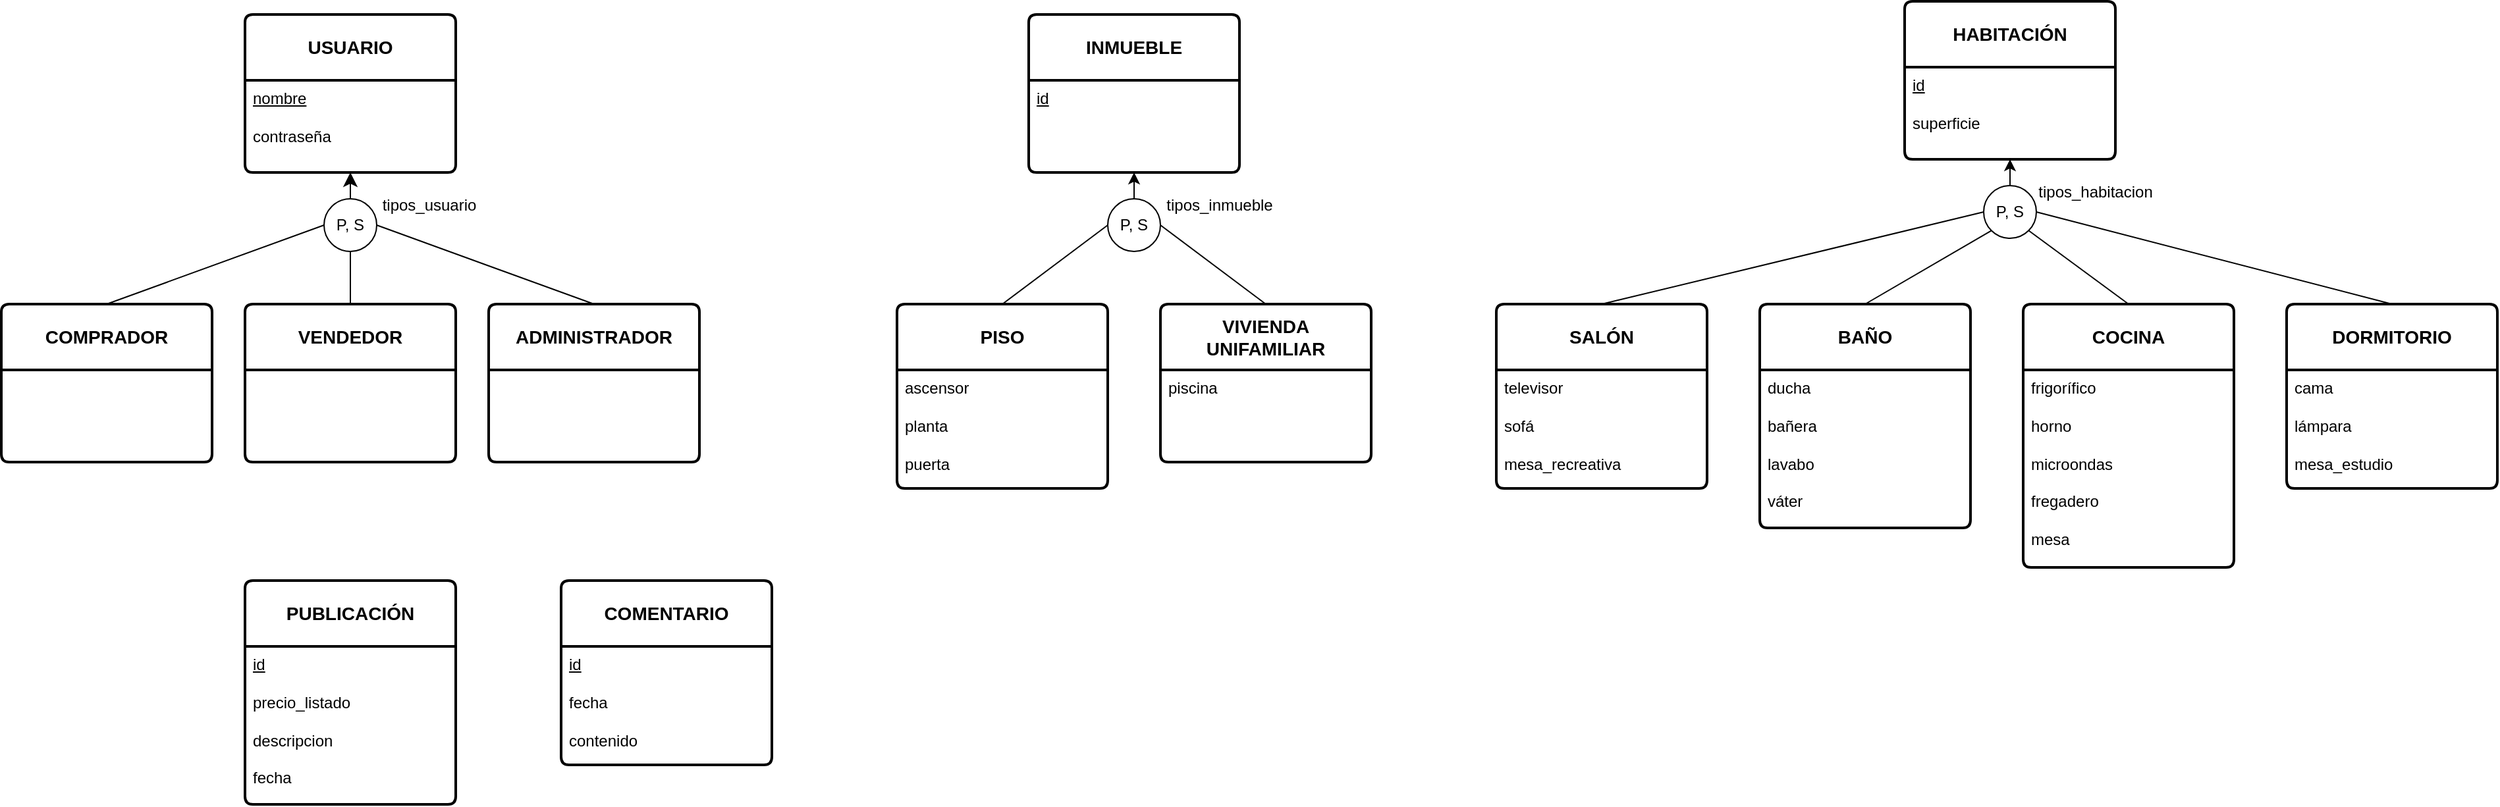 <mxfile version="27.0.5">
  <diagram id="R2lEEEUBdFMjLlhIrx00" name="Page-1">
    <mxGraphModel dx="1216" dy="645" grid="1" gridSize="10" guides="1" tooltips="1" connect="1" arrows="1" fold="1" page="1" pageScale="1" pageWidth="850" pageHeight="1100" math="0" shadow="0" extFonts="Permanent Marker^https://fonts.googleapis.com/css?family=Permanent+Marker">
      <root>
        <mxCell id="0" />
        <mxCell id="1" parent="0" />
        <mxCell id="4e2i7B92s4lmDY4O2SuO-6" value="&lt;b&gt;USUARIO&lt;/b&gt;" style="swimlane;childLayout=stackLayout;horizontal=1;startSize=50;horizontalStack=0;rounded=1;fontSize=14;fontStyle=0;strokeWidth=2;resizeParent=0;resizeLast=1;shadow=0;dashed=0;align=center;arcSize=4;whiteSpace=wrap;html=1;" parent="1" vertex="1">
          <mxGeometry x="280" y="180" width="160" height="120" as="geometry" />
        </mxCell>
        <mxCell id="4e2i7B92s4lmDY4O2SuO-7" value="&lt;u&gt;nombre&lt;/u&gt;&lt;br&gt;&lt;br&gt;&lt;div&gt;contraseña&lt;/div&gt;" style="align=left;strokeColor=none;fillColor=none;spacingLeft=4;spacingRight=4;fontSize=12;verticalAlign=top;resizable=0;rotatable=0;part=1;html=1;whiteSpace=wrap;" parent="4e2i7B92s4lmDY4O2SuO-6" vertex="1">
          <mxGeometry y="50" width="160" height="70" as="geometry" />
        </mxCell>
        <mxCell id="4e2i7B92s4lmDY4O2SuO-20" style="edgeStyle=none;curved=1;rounded=0;orthogonalLoop=1;jettySize=auto;html=1;exitX=0.5;exitY=0;exitDx=0;exitDy=0;entryX=0;entryY=0.5;entryDx=0;entryDy=0;fontSize=12;startSize=8;endSize=8;endArrow=none;startFill=0;" parent="1" source="4e2i7B92s4lmDY4O2SuO-8" target="4e2i7B92s4lmDY4O2SuO-13" edge="1">
          <mxGeometry relative="1" as="geometry" />
        </mxCell>
        <mxCell id="4e2i7B92s4lmDY4O2SuO-8" value="&lt;b&gt;COMPRADOR&lt;/b&gt;" style="swimlane;childLayout=stackLayout;horizontal=1;startSize=50;horizontalStack=0;rounded=1;fontSize=14;fontStyle=0;strokeWidth=2;resizeParent=0;resizeLast=1;shadow=0;dashed=0;align=center;arcSize=4;whiteSpace=wrap;html=1;" parent="1" vertex="1">
          <mxGeometry x="95" y="400" width="160" height="120" as="geometry" />
        </mxCell>
        <mxCell id="4e2i7B92s4lmDY4O2SuO-19" style="edgeStyle=none;curved=1;rounded=0;orthogonalLoop=1;jettySize=auto;html=1;exitX=0.5;exitY=0;exitDx=0;exitDy=0;entryX=0.5;entryY=1;entryDx=0;entryDy=0;fontSize=12;startSize=8;endSize=8;endArrow=none;startFill=0;" parent="1" source="4e2i7B92s4lmDY4O2SuO-10" target="4e2i7B92s4lmDY4O2SuO-13" edge="1">
          <mxGeometry relative="1" as="geometry" />
        </mxCell>
        <mxCell id="4e2i7B92s4lmDY4O2SuO-10" value="&lt;b&gt;VENDEDOR&lt;/b&gt;" style="swimlane;childLayout=stackLayout;horizontal=1;startSize=50;horizontalStack=0;rounded=1;fontSize=14;fontStyle=0;strokeWidth=2;resizeParent=0;resizeLast=1;shadow=0;dashed=0;align=center;arcSize=4;whiteSpace=wrap;html=1;" parent="1" vertex="1">
          <mxGeometry x="280" y="400" width="160" height="120" as="geometry" />
        </mxCell>
        <mxCell id="4e2i7B92s4lmDY4O2SuO-18" style="edgeStyle=none;curved=1;rounded=0;orthogonalLoop=1;jettySize=auto;html=1;exitX=0.5;exitY=0;exitDx=0;exitDy=0;entryX=1;entryY=0.5;entryDx=0;entryDy=0;fontSize=12;startSize=8;endSize=8;endArrow=none;startFill=0;" parent="1" source="4e2i7B92s4lmDY4O2SuO-11" target="4e2i7B92s4lmDY4O2SuO-13" edge="1">
          <mxGeometry relative="1" as="geometry" />
        </mxCell>
        <mxCell id="4e2i7B92s4lmDY4O2SuO-11" value="&lt;b&gt;ADMINISTRADOR&lt;/b&gt;" style="swimlane;childLayout=stackLayout;horizontal=1;startSize=50;horizontalStack=0;rounded=1;fontSize=14;fontStyle=0;strokeWidth=2;resizeParent=0;resizeLast=1;shadow=0;dashed=0;align=center;arcSize=4;whiteSpace=wrap;html=1;" parent="1" vertex="1">
          <mxGeometry x="465" y="400" width="160" height="120" as="geometry" />
        </mxCell>
        <mxCell id="4e2i7B92s4lmDY4O2SuO-14" style="edgeStyle=none;curved=1;rounded=0;orthogonalLoop=1;jettySize=auto;html=1;exitX=0.5;exitY=0;exitDx=0;exitDy=0;entryX=0.5;entryY=1;entryDx=0;entryDy=0;fontSize=12;startSize=8;endSize=8;" parent="1" source="4e2i7B92s4lmDY4O2SuO-13" target="4e2i7B92s4lmDY4O2SuO-7" edge="1">
          <mxGeometry relative="1" as="geometry" />
        </mxCell>
        <mxCell id="4e2i7B92s4lmDY4O2SuO-13" value="P, S" style="ellipse;whiteSpace=wrap;html=1;aspect=fixed;" parent="1" vertex="1">
          <mxGeometry x="340" y="320" width="40" height="40" as="geometry" />
        </mxCell>
        <mxCell id="4e2i7B92s4lmDY4O2SuO-21" value="tipos_usuario" style="text;html=1;align=center;verticalAlign=middle;whiteSpace=wrap;rounded=0;" parent="1" vertex="1">
          <mxGeometry x="390" y="310" width="60" height="30" as="geometry" />
        </mxCell>
        <mxCell id="4e2i7B92s4lmDY4O2SuO-22" value="&lt;b&gt;INMUEBLE&lt;/b&gt;" style="swimlane;childLayout=stackLayout;horizontal=1;startSize=50;horizontalStack=0;rounded=1;fontSize=14;fontStyle=0;strokeWidth=2;resizeParent=0;resizeLast=1;shadow=0;dashed=0;align=center;arcSize=4;whiteSpace=wrap;html=1;" parent="1" vertex="1">
          <mxGeometry x="875" y="180" width="160" height="120" as="geometry" />
        </mxCell>
        <mxCell id="4e2i7B92s4lmDY4O2SuO-23" value="&lt;u&gt;id&lt;/u&gt;&lt;br&gt;&lt;br&gt;&lt;div&gt;&lt;br&gt;&lt;/div&gt;" style="align=left;strokeColor=none;fillColor=none;spacingLeft=4;spacingRight=4;fontSize=12;verticalAlign=top;resizable=0;rotatable=0;part=1;html=1;whiteSpace=wrap;" parent="4e2i7B92s4lmDY4O2SuO-22" vertex="1">
          <mxGeometry y="50" width="160" height="70" as="geometry" />
        </mxCell>
        <mxCell id="v-jbXw5zntiqwaU9itKJ-7" style="edgeStyle=none;curved=1;rounded=0;orthogonalLoop=1;jettySize=auto;html=1;exitX=0.5;exitY=0;exitDx=0;exitDy=0;entryX=0;entryY=0.5;entryDx=0;entryDy=0;fontSize=12;startSize=8;endSize=8;endArrow=none;startFill=0;" edge="1" parent="1">
          <mxGeometry relative="1" as="geometry">
            <mxPoint x="935" y="340" as="targetPoint" />
            <mxPoint x="855.0" y="400.0" as="sourcePoint" />
          </mxGeometry>
        </mxCell>
        <mxCell id="v-jbXw5zntiqwaU9itKJ-11" style="edgeStyle=none;curved=1;rounded=0;orthogonalLoop=1;jettySize=auto;html=1;exitX=0.5;exitY=0;exitDx=0;exitDy=0;entryX=1;entryY=0.5;entryDx=0;entryDy=0;fontSize=12;startSize=8;endSize=8;endArrow=none;startFill=0;" edge="1" parent="1">
          <mxGeometry relative="1" as="geometry">
            <mxPoint x="975" y="340" as="targetPoint" />
            <mxPoint x="1055.0" y="400.0" as="sourcePoint" />
          </mxGeometry>
        </mxCell>
        <mxCell id="v-jbXw5zntiqwaU9itKJ-15" style="edgeStyle=orthogonalEdgeStyle;rounded=0;orthogonalLoop=1;jettySize=auto;html=1;exitX=0.5;exitY=0;exitDx=0;exitDy=0;entryX=0.5;entryY=1;entryDx=0;entryDy=0;" edge="1" parent="1" source="v-jbXw5zntiqwaU9itKJ-14" target="4e2i7B92s4lmDY4O2SuO-23">
          <mxGeometry relative="1" as="geometry" />
        </mxCell>
        <mxCell id="v-jbXw5zntiqwaU9itKJ-14" value="P, S" style="ellipse;whiteSpace=wrap;html=1;aspect=fixed;" vertex="1" parent="1">
          <mxGeometry x="935" y="320" width="40" height="40" as="geometry" />
        </mxCell>
        <mxCell id="v-jbXw5zntiqwaU9itKJ-16" value="tipos_inmueble" style="text;html=1;align=center;verticalAlign=middle;whiteSpace=wrap;rounded=0;" vertex="1" parent="1">
          <mxGeometry x="990" y="310" width="60" height="30" as="geometry" />
        </mxCell>
        <mxCell id="v-jbXw5zntiqwaU9itKJ-18" value="&lt;b&gt;PISO&lt;/b&gt;" style="swimlane;childLayout=stackLayout;horizontal=1;startSize=50;horizontalStack=0;rounded=1;fontSize=14;fontStyle=0;strokeWidth=2;resizeParent=0;resizeLast=1;shadow=0;dashed=0;align=center;arcSize=4;whiteSpace=wrap;html=1;" vertex="1" parent="1">
          <mxGeometry x="775" y="400" width="160" height="140" as="geometry" />
        </mxCell>
        <mxCell id="v-jbXw5zntiqwaU9itKJ-19" value="&lt;div&gt;ascensor&lt;/div&gt;&lt;div&gt;&lt;br&gt;&lt;/div&gt;planta&lt;div&gt;&lt;br&gt;&lt;/div&gt;&lt;div&gt;puerta&lt;/div&gt;" style="align=left;strokeColor=none;fillColor=none;spacingLeft=4;spacingRight=4;fontSize=12;verticalAlign=top;resizable=0;rotatable=0;part=1;html=1;whiteSpace=wrap;" vertex="1" parent="v-jbXw5zntiqwaU9itKJ-18">
          <mxGeometry y="50" width="160" height="90" as="geometry" />
        </mxCell>
        <mxCell id="v-jbXw5zntiqwaU9itKJ-20" value="&lt;b&gt;VIVIENDA UNIFAMILIAR&lt;/b&gt;" style="swimlane;childLayout=stackLayout;horizontal=1;startSize=50;horizontalStack=0;rounded=1;fontSize=14;fontStyle=0;strokeWidth=2;resizeParent=0;resizeLast=1;shadow=0;dashed=0;align=center;arcSize=4;whiteSpace=wrap;html=1;" vertex="1" parent="1">
          <mxGeometry x="975" y="400" width="160" height="120" as="geometry" />
        </mxCell>
        <mxCell id="v-jbXw5zntiqwaU9itKJ-21" value="piscina" style="align=left;strokeColor=none;fillColor=none;spacingLeft=4;spacingRight=4;fontSize=12;verticalAlign=top;resizable=0;rotatable=0;part=1;html=1;whiteSpace=wrap;" vertex="1" parent="v-jbXw5zntiqwaU9itKJ-20">
          <mxGeometry y="50" width="160" height="70" as="geometry" />
        </mxCell>
        <mxCell id="v-jbXw5zntiqwaU9itKJ-22" value="&lt;b&gt;HABITACIÓN&lt;/b&gt;" style="swimlane;childLayout=stackLayout;horizontal=1;startSize=50;horizontalStack=0;rounded=1;fontSize=14;fontStyle=0;strokeWidth=2;resizeParent=0;resizeLast=1;shadow=0;dashed=0;align=center;arcSize=4;whiteSpace=wrap;html=1;" vertex="1" parent="1">
          <mxGeometry x="1540" y="170" width="160" height="120" as="geometry" />
        </mxCell>
        <mxCell id="v-jbXw5zntiqwaU9itKJ-23" value="&lt;u&gt;id&lt;/u&gt;&lt;div&gt;&lt;br&gt;&lt;/div&gt;&lt;div&gt;superficie&lt;/div&gt;" style="align=left;strokeColor=none;fillColor=none;spacingLeft=4;spacingRight=4;fontSize=12;verticalAlign=top;resizable=0;rotatable=0;part=1;html=1;whiteSpace=wrap;" vertex="1" parent="v-jbXw5zntiqwaU9itKJ-22">
          <mxGeometry y="50" width="160" height="70" as="geometry" />
        </mxCell>
        <mxCell id="v-jbXw5zntiqwaU9itKJ-26" style="edgeStyle=orthogonalEdgeStyle;rounded=0;orthogonalLoop=1;jettySize=auto;html=1;exitX=0.5;exitY=0;exitDx=0;exitDy=0;entryX=0.5;entryY=1;entryDx=0;entryDy=0;" edge="1" parent="1" source="v-jbXw5zntiqwaU9itKJ-27">
          <mxGeometry relative="1" as="geometry">
            <mxPoint x="1620" y="290" as="targetPoint" />
          </mxGeometry>
        </mxCell>
        <mxCell id="v-jbXw5zntiqwaU9itKJ-42" style="rounded=0;orthogonalLoop=1;jettySize=auto;html=1;exitX=1;exitY=0.5;exitDx=0;exitDy=0;entryX=0.5;entryY=0;entryDx=0;entryDy=0;endArrow=none;startFill=0;" edge="1" parent="1" source="v-jbXw5zntiqwaU9itKJ-27" target="v-jbXw5zntiqwaU9itKJ-37">
          <mxGeometry relative="1" as="geometry" />
        </mxCell>
        <mxCell id="v-jbXw5zntiqwaU9itKJ-27" value="P, S" style="ellipse;whiteSpace=wrap;html=1;aspect=fixed;" vertex="1" parent="1">
          <mxGeometry x="1600" y="310" width="40" height="40" as="geometry" />
        </mxCell>
        <mxCell id="v-jbXw5zntiqwaU9itKJ-28" value="tipos_habitacion" style="text;html=1;align=center;verticalAlign=middle;whiteSpace=wrap;rounded=0;" vertex="1" parent="1">
          <mxGeometry x="1655" y="300" width="60" height="30" as="geometry" />
        </mxCell>
        <mxCell id="v-jbXw5zntiqwaU9itKJ-39" style="rounded=0;orthogonalLoop=1;jettySize=auto;html=1;exitX=0.5;exitY=0;exitDx=0;exitDy=0;entryX=0;entryY=0.5;entryDx=0;entryDy=0;endArrow=none;startFill=0;" edge="1" parent="1" source="v-jbXw5zntiqwaU9itKJ-29" target="v-jbXw5zntiqwaU9itKJ-27">
          <mxGeometry relative="1" as="geometry" />
        </mxCell>
        <mxCell id="v-jbXw5zntiqwaU9itKJ-29" value="&lt;b&gt;SALÓN&lt;/b&gt;" style="swimlane;childLayout=stackLayout;horizontal=1;startSize=50;horizontalStack=0;rounded=1;fontSize=14;fontStyle=0;strokeWidth=2;resizeParent=0;resizeLast=1;shadow=0;dashed=0;align=center;arcSize=4;whiteSpace=wrap;html=1;" vertex="1" parent="1">
          <mxGeometry x="1230" y="400" width="160" height="140" as="geometry" />
        </mxCell>
        <mxCell id="v-jbXw5zntiqwaU9itKJ-30" value="televisor&lt;div&gt;&lt;br&gt;&lt;/div&gt;&lt;div&gt;sofá&lt;/div&gt;&lt;div&gt;&lt;br&gt;&lt;/div&gt;&lt;div&gt;mesa_recreativa&lt;/div&gt;" style="align=left;strokeColor=none;fillColor=none;spacingLeft=4;spacingRight=4;fontSize=12;verticalAlign=top;resizable=0;rotatable=0;part=1;html=1;whiteSpace=wrap;" vertex="1" parent="v-jbXw5zntiqwaU9itKJ-29">
          <mxGeometry y="50" width="160" height="90" as="geometry" />
        </mxCell>
        <mxCell id="v-jbXw5zntiqwaU9itKJ-40" style="rounded=0;orthogonalLoop=1;jettySize=auto;html=1;exitX=0.5;exitY=0;exitDx=0;exitDy=0;entryX=0;entryY=1;entryDx=0;entryDy=0;endArrow=none;startFill=0;" edge="1" parent="1" source="v-jbXw5zntiqwaU9itKJ-31" target="v-jbXw5zntiqwaU9itKJ-27">
          <mxGeometry relative="1" as="geometry" />
        </mxCell>
        <mxCell id="v-jbXw5zntiqwaU9itKJ-31" value="&lt;b&gt;BAÑO&lt;/b&gt;" style="swimlane;childLayout=stackLayout;horizontal=1;startSize=50;horizontalStack=0;rounded=1;fontSize=14;fontStyle=0;strokeWidth=2;resizeParent=0;resizeLast=1;shadow=0;dashed=0;align=center;arcSize=4;whiteSpace=wrap;html=1;" vertex="1" parent="1">
          <mxGeometry x="1430" y="400" width="160" height="170" as="geometry" />
        </mxCell>
        <mxCell id="v-jbXw5zntiqwaU9itKJ-32" value="ducha&lt;div&gt;&lt;br&gt;&lt;/div&gt;&lt;div&gt;bañera&lt;/div&gt;&lt;div&gt;&lt;br&gt;&lt;/div&gt;&lt;div&gt;lavabo&lt;/div&gt;&lt;div&gt;&lt;br&gt;&lt;/div&gt;&lt;div&gt;váter&lt;/div&gt;" style="align=left;strokeColor=none;fillColor=none;spacingLeft=4;spacingRight=4;fontSize=12;verticalAlign=top;resizable=0;rotatable=0;part=1;html=1;whiteSpace=wrap;" vertex="1" parent="v-jbXw5zntiqwaU9itKJ-31">
          <mxGeometry y="50" width="160" height="120" as="geometry" />
        </mxCell>
        <mxCell id="v-jbXw5zntiqwaU9itKJ-41" style="rounded=0;orthogonalLoop=1;jettySize=auto;html=1;exitX=0.5;exitY=0;exitDx=0;exitDy=0;entryX=1;entryY=1;entryDx=0;entryDy=0;endArrow=none;startFill=0;" edge="1" parent="1" source="v-jbXw5zntiqwaU9itKJ-33" target="v-jbXw5zntiqwaU9itKJ-27">
          <mxGeometry relative="1" as="geometry" />
        </mxCell>
        <mxCell id="v-jbXw5zntiqwaU9itKJ-33" value="&lt;b&gt;COCINA&lt;/b&gt;" style="swimlane;childLayout=stackLayout;horizontal=1;startSize=50;horizontalStack=0;rounded=1;fontSize=14;fontStyle=0;strokeWidth=2;resizeParent=0;resizeLast=1;shadow=0;dashed=0;align=center;arcSize=4;whiteSpace=wrap;html=1;" vertex="1" parent="1">
          <mxGeometry x="1630" y="400" width="160" height="200" as="geometry" />
        </mxCell>
        <mxCell id="v-jbXw5zntiqwaU9itKJ-34" value="frigorífico&lt;div&gt;&lt;br&gt;&lt;/div&gt;&lt;div&gt;horno&lt;/div&gt;&lt;div&gt;&lt;br&gt;&lt;/div&gt;&lt;div&gt;microondas&lt;/div&gt;&lt;div&gt;&lt;br&gt;&lt;/div&gt;&lt;div&gt;fregadero&lt;/div&gt;&lt;div&gt;&lt;br&gt;&lt;/div&gt;&lt;div&gt;mesa&lt;/div&gt;" style="align=left;strokeColor=none;fillColor=none;spacingLeft=4;spacingRight=4;fontSize=12;verticalAlign=top;resizable=0;rotatable=0;part=1;html=1;whiteSpace=wrap;" vertex="1" parent="v-jbXw5zntiqwaU9itKJ-33">
          <mxGeometry y="50" width="160" height="150" as="geometry" />
        </mxCell>
        <mxCell id="v-jbXw5zntiqwaU9itKJ-37" value="&lt;b&gt;DORMITORIO&lt;/b&gt;" style="swimlane;childLayout=stackLayout;horizontal=1;startSize=50;horizontalStack=0;rounded=1;fontSize=14;fontStyle=0;strokeWidth=2;resizeParent=0;resizeLast=1;shadow=0;dashed=0;align=center;arcSize=4;whiteSpace=wrap;html=1;" vertex="1" parent="1">
          <mxGeometry x="1830" y="400" width="160" height="140" as="geometry" />
        </mxCell>
        <mxCell id="v-jbXw5zntiqwaU9itKJ-38" value="cama&lt;div&gt;&lt;br&gt;&lt;/div&gt;&lt;div&gt;lámpara&lt;/div&gt;&lt;div&gt;&lt;br&gt;&lt;/div&gt;&lt;div&gt;mesa_estudio&lt;/div&gt;" style="align=left;strokeColor=none;fillColor=none;spacingLeft=4;spacingRight=4;fontSize=12;verticalAlign=top;resizable=0;rotatable=0;part=1;html=1;whiteSpace=wrap;" vertex="1" parent="v-jbXw5zntiqwaU9itKJ-37">
          <mxGeometry y="50" width="160" height="90" as="geometry" />
        </mxCell>
        <mxCell id="v-jbXw5zntiqwaU9itKJ-43" value="&lt;b&gt;PUBLICACIÓN&lt;/b&gt;" style="swimlane;childLayout=stackLayout;horizontal=1;startSize=50;horizontalStack=0;rounded=1;fontSize=14;fontStyle=0;strokeWidth=2;resizeParent=0;resizeLast=1;shadow=0;dashed=0;align=center;arcSize=4;whiteSpace=wrap;html=1;" vertex="1" parent="1">
          <mxGeometry x="280" y="610" width="160" height="170" as="geometry" />
        </mxCell>
        <mxCell id="v-jbXw5zntiqwaU9itKJ-44" value="&lt;u&gt;id&lt;/u&gt;&lt;br&gt;&lt;br&gt;&lt;div&gt;precio_listado&lt;/div&gt;&lt;div&gt;&lt;br&gt;&lt;/div&gt;&lt;div&gt;descripcion&lt;/div&gt;&lt;div&gt;&lt;br&gt;&lt;/div&gt;&lt;div&gt;fecha&lt;/div&gt;" style="align=left;strokeColor=none;fillColor=none;spacingLeft=4;spacingRight=4;fontSize=12;verticalAlign=top;resizable=0;rotatable=0;part=1;html=1;whiteSpace=wrap;" vertex="1" parent="v-jbXw5zntiqwaU9itKJ-43">
          <mxGeometry y="50" width="160" height="120" as="geometry" />
        </mxCell>
        <mxCell id="v-jbXw5zntiqwaU9itKJ-54" value="&lt;b&gt;COMENTARIO&lt;/b&gt;" style="swimlane;childLayout=stackLayout;horizontal=1;startSize=50;horizontalStack=0;rounded=1;fontSize=14;fontStyle=0;strokeWidth=2;resizeParent=0;resizeLast=1;shadow=0;dashed=0;align=center;arcSize=4;whiteSpace=wrap;html=1;" vertex="1" parent="1">
          <mxGeometry x="520" y="610" width="160" height="140" as="geometry" />
        </mxCell>
        <mxCell id="v-jbXw5zntiqwaU9itKJ-55" value="&lt;u&gt;id&lt;/u&gt;&lt;br&gt;&lt;br&gt;&lt;div&gt;fecha&lt;/div&gt;&lt;div&gt;&lt;br&gt;&lt;/div&gt;&lt;div&gt;contenido&lt;/div&gt;&lt;div&gt;&lt;br&gt;&lt;/div&gt;" style="align=left;strokeColor=none;fillColor=none;spacingLeft=4;spacingRight=4;fontSize=12;verticalAlign=top;resizable=0;rotatable=0;part=1;html=1;whiteSpace=wrap;" vertex="1" parent="v-jbXw5zntiqwaU9itKJ-54">
          <mxGeometry y="50" width="160" height="90" as="geometry" />
        </mxCell>
      </root>
    </mxGraphModel>
  </diagram>
</mxfile>
